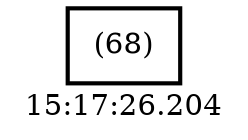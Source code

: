 digraph  g{ graph[label = "15:17:26.204"]
node [shape=rectangle, color=black, fontcolor=black, style=bold] edge [color=black] 0 [label="(68)"] ; 
}

